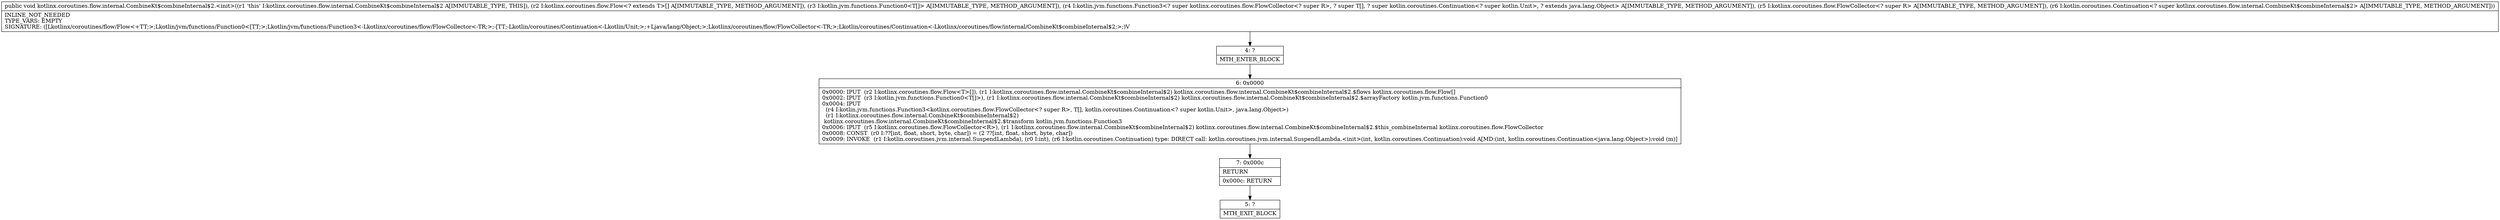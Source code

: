 digraph "CFG forkotlinx.coroutines.flow.internal.CombineKt$combineInternal$2.\<init\>([Lkotlinx\/coroutines\/flow\/Flow;Lkotlin\/jvm\/functions\/Function0;Lkotlin\/jvm\/functions\/Function3;Lkotlinx\/coroutines\/flow\/FlowCollector;Lkotlin\/coroutines\/Continuation;)V" {
Node_4 [shape=record,label="{4\:\ ?|MTH_ENTER_BLOCK\l}"];
Node_6 [shape=record,label="{6\:\ 0x0000|0x0000: IPUT  (r2 I:kotlinx.coroutines.flow.Flow\<T\>[]), (r1 I:kotlinx.coroutines.flow.internal.CombineKt$combineInternal$2) kotlinx.coroutines.flow.internal.CombineKt$combineInternal$2.$flows kotlinx.coroutines.flow.Flow[] \l0x0002: IPUT  (r3 I:kotlin.jvm.functions.Function0\<T[]\>), (r1 I:kotlinx.coroutines.flow.internal.CombineKt$combineInternal$2) kotlinx.coroutines.flow.internal.CombineKt$combineInternal$2.$arrayFactory kotlin.jvm.functions.Function0 \l0x0004: IPUT  \l  (r4 I:kotlin.jvm.functions.Function3\<kotlinx.coroutines.flow.FlowCollector\<? super R\>, T[], kotlin.coroutines.Continuation\<? super kotlin.Unit\>, java.lang.Object\>)\l  (r1 I:kotlinx.coroutines.flow.internal.CombineKt$combineInternal$2)\l kotlinx.coroutines.flow.internal.CombineKt$combineInternal$2.$transform kotlin.jvm.functions.Function3 \l0x0006: IPUT  (r5 I:kotlinx.coroutines.flow.FlowCollector\<R\>), (r1 I:kotlinx.coroutines.flow.internal.CombineKt$combineInternal$2) kotlinx.coroutines.flow.internal.CombineKt$combineInternal$2.$this_combineInternal kotlinx.coroutines.flow.FlowCollector \l0x0008: CONST  (r0 I:??[int, float, short, byte, char]) = (2 ??[int, float, short, byte, char]) \l0x0009: INVOKE  (r1 I:kotlin.coroutines.jvm.internal.SuspendLambda), (r0 I:int), (r6 I:kotlin.coroutines.Continuation) type: DIRECT call: kotlin.coroutines.jvm.internal.SuspendLambda.\<init\>(int, kotlin.coroutines.Continuation):void A[MD:(int, kotlin.coroutines.Continuation\<java.lang.Object\>):void (m)]\l}"];
Node_7 [shape=record,label="{7\:\ 0x000c|RETURN\l|0x000c: RETURN   \l}"];
Node_5 [shape=record,label="{5\:\ ?|MTH_EXIT_BLOCK\l}"];
MethodNode[shape=record,label="{public void kotlinx.coroutines.flow.internal.CombineKt$combineInternal$2.\<init\>((r1 'this' I:kotlinx.coroutines.flow.internal.CombineKt$combineInternal$2 A[IMMUTABLE_TYPE, THIS]), (r2 I:kotlinx.coroutines.flow.Flow\<? extends T\>[] A[IMMUTABLE_TYPE, METHOD_ARGUMENT]), (r3 I:kotlin.jvm.functions.Function0\<T[]\> A[IMMUTABLE_TYPE, METHOD_ARGUMENT]), (r4 I:kotlin.jvm.functions.Function3\<? super kotlinx.coroutines.flow.FlowCollector\<? super R\>, ? super T[], ? super kotlin.coroutines.Continuation\<? super kotlin.Unit\>, ? extends java.lang.Object\> A[IMMUTABLE_TYPE, METHOD_ARGUMENT]), (r5 I:kotlinx.coroutines.flow.FlowCollector\<? super R\> A[IMMUTABLE_TYPE, METHOD_ARGUMENT]), (r6 I:kotlin.coroutines.Continuation\<? super kotlinx.coroutines.flow.internal.CombineKt$combineInternal$2\> A[IMMUTABLE_TYPE, METHOD_ARGUMENT]))  | INLINE_NOT_NEEDED\lTYPE_VARS: EMPTY\lSIGNATURE: ([Lkotlinx\/coroutines\/flow\/Flow\<+TT;\>;Lkotlin\/jvm\/functions\/Function0\<[TT;\>;Lkotlin\/jvm\/functions\/Function3\<\-Lkotlinx\/coroutines\/flow\/FlowCollector\<\-TR;\>;\-[TT;\-Lkotlin\/coroutines\/Continuation\<\-Lkotlin\/Unit;\>;+Ljava\/lang\/Object;\>;Lkotlinx\/coroutines\/flow\/FlowCollector\<\-TR;\>;Lkotlin\/coroutines\/Continuation\<\-Lkotlinx\/coroutines\/flow\/internal\/CombineKt$combineInternal$2;\>;)V\l}"];
MethodNode -> Node_4;Node_4 -> Node_6;
Node_6 -> Node_7;
Node_7 -> Node_5;
}


